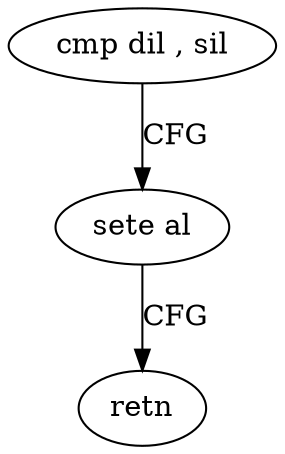 digraph "func" {
"4208896" [label = "cmp dil , sil" ]
"4208899" [label = "sete al" ]
"4208902" [label = "retn" ]
"4208896" -> "4208899" [ label = "CFG" ]
"4208899" -> "4208902" [ label = "CFG" ]
}
